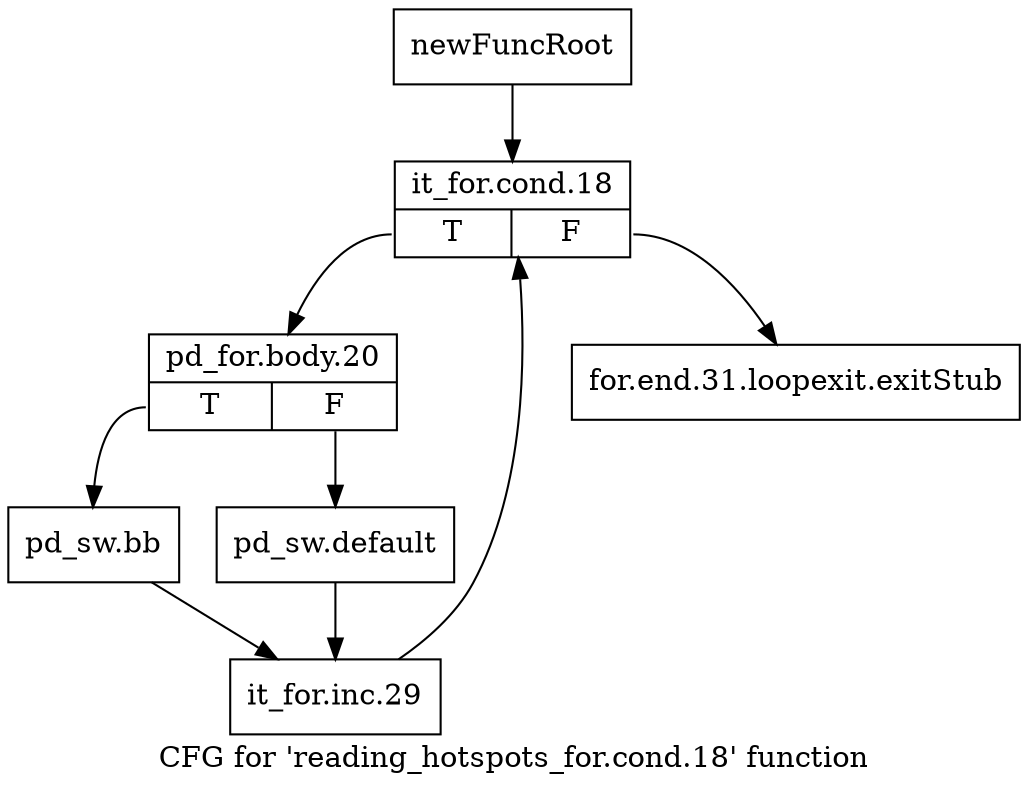 digraph "CFG for 'reading_hotspots_for.cond.18' function" {
	label="CFG for 'reading_hotspots_for.cond.18' function";

	Node0x4730380 [shape=record,label="{newFuncRoot}"];
	Node0x4730380 -> Node0x4730420;
	Node0x47303d0 [shape=record,label="{for.end.31.loopexit.exitStub}"];
	Node0x4730420 [shape=record,label="{it_for.cond.18|{<s0>T|<s1>F}}"];
	Node0x4730420:s0 -> Node0x4730470;
	Node0x4730420:s1 -> Node0x47303d0;
	Node0x4730470 [shape=record,label="{pd_for.body.20|{<s0>T|<s1>F}}"];
	Node0x4730470:s0 -> Node0x4730510;
	Node0x4730470:s1 -> Node0x47304c0;
	Node0x47304c0 [shape=record,label="{pd_sw.default}"];
	Node0x47304c0 -> Node0x4730560;
	Node0x4730510 [shape=record,label="{pd_sw.bb}"];
	Node0x4730510 -> Node0x4730560;
	Node0x4730560 [shape=record,label="{it_for.inc.29}"];
	Node0x4730560 -> Node0x4730420;
}
